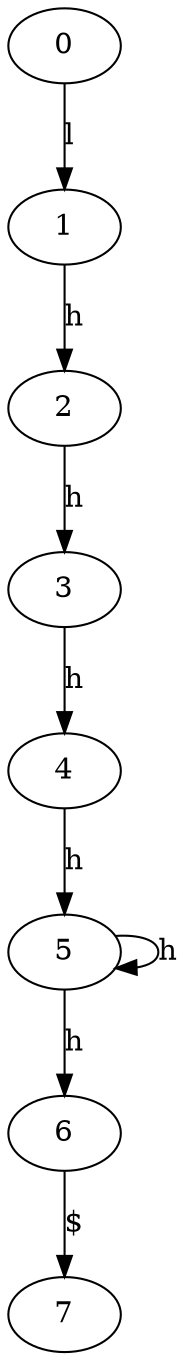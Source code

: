 digraph G {
    0 [init=1][match=0];
    1 [init=0][match=0];
    2 [init=0][match=0];
    3 [init=0][match=0];
    4 [init=0][match=0];
    5 [init=0][match=0];
    6 [init=0][match=0];
    7 [init=0][match=1];
    0 -> 1  [label="l"][reset="{0}"]
    1 -> 2  [label="h"][guard="{x0 < 1}"];
    2 -> 3  [label="h"][guard="{x0 < 1}"];
    3 -> 4  [label="h"][guard="{x0 < 1}"];
    4 -> 5  [label="h"][guard="{x0 < 1}"];
    5 -> 5  [label="h"];
    5 -> 6  [label="h"][guard="{x0 > 1}"];
    6 -> 7  [label="$"];
}
